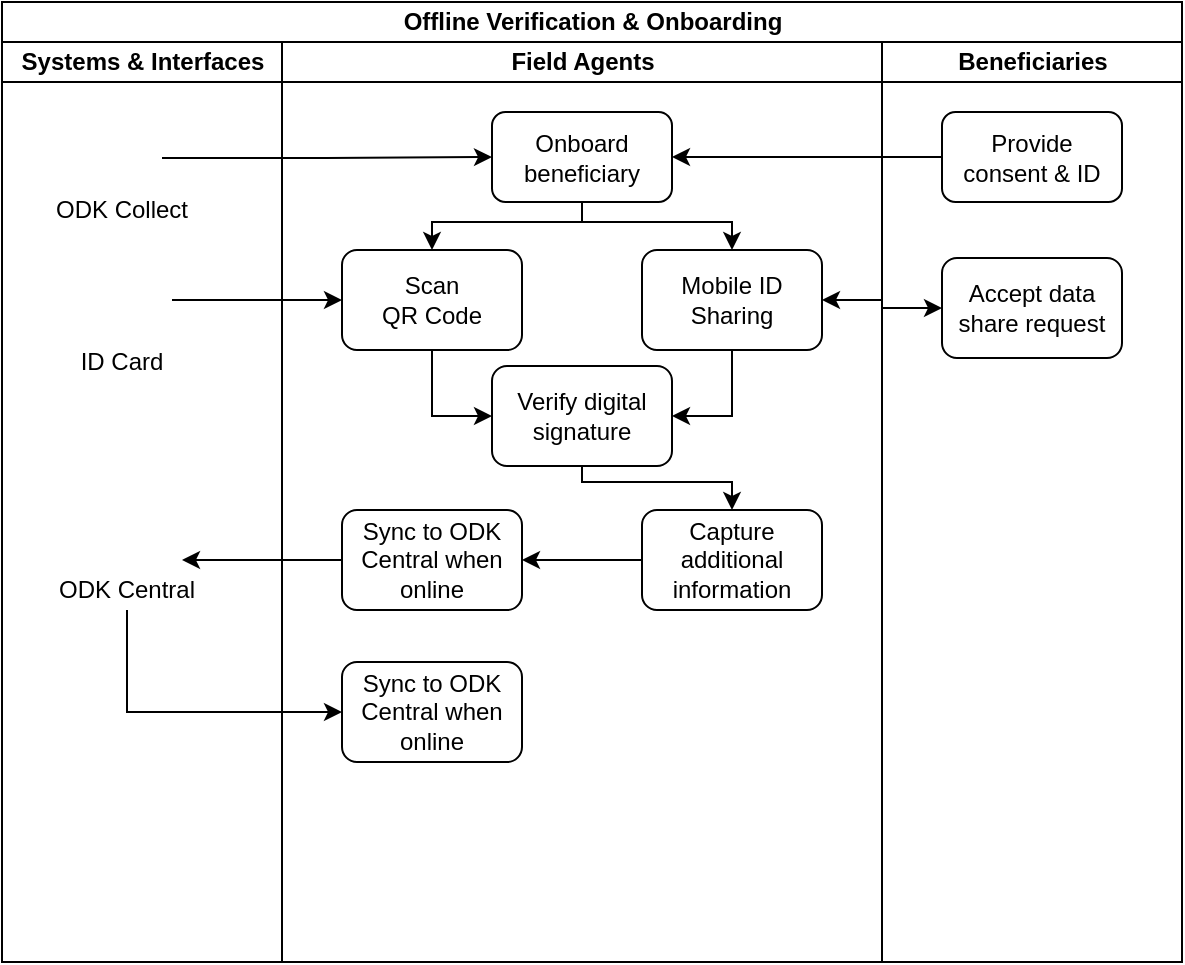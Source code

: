 <mxfile version="20.8.10" type="github">
  <diagram name="Page-1" id="o-WcfcInXSFLguWIEui-">
    <mxGraphModel dx="875" dy="484" grid="1" gridSize="10" guides="1" tooltips="1" connect="1" arrows="1" fold="1" page="1" pageScale="1" pageWidth="800" pageHeight="750" math="0" shadow="0">
      <root>
        <mxCell id="0" />
        <mxCell id="1" parent="0" />
        <mxCell id="ue6BMAs2nXa-dUuCiXmT-1" value="Offline Verification &amp;amp; Onboarding" style="swimlane;childLayout=stackLayout;resizeParent=1;resizeParentMax=0;startSize=20;html=1;" parent="1" vertex="1">
          <mxGeometry x="30" y="30" width="590" height="480" as="geometry">
            <mxRectangle x="190.0" y="10" width="70" height="30" as="alternateBounds" />
          </mxGeometry>
        </mxCell>
        <mxCell id="QSrDR_21kvqN6bvWDip8-5" style="edgeStyle=orthogonalEdgeStyle;rounded=0;orthogonalLoop=1;jettySize=auto;html=1;entryX=0;entryY=0.5;entryDx=0;entryDy=0;" edge="1" parent="ue6BMAs2nXa-dUuCiXmT-1" source="QSrDR_21kvqN6bvWDip8-3" target="QSrDR_21kvqN6bvWDip8-8">
          <mxGeometry relative="1" as="geometry">
            <mxPoint x="240" y="163" as="targetPoint" />
          </mxGeometry>
        </mxCell>
        <mxCell id="ue6BMAs2nXa-dUuCiXmT-2" value="Systems &amp;amp; Interfaces" style="swimlane;startSize=20;html=1;" parent="ue6BMAs2nXa-dUuCiXmT-1" vertex="1">
          <mxGeometry y="20" width="140" height="460" as="geometry">
            <mxRectangle y="20" width="40" height="460" as="alternateBounds" />
          </mxGeometry>
        </mxCell>
        <mxCell id="ue6BMAs2nXa-dUuCiXmT-31" value="" style="shape=image;verticalLabelPosition=bottom;verticalAlign=top;imageAspect=0;image=https://play-lh.googleusercontent.com/o1wBffF6jmXOXSGs6OQDcPwNmrnIMwPX61b00_GfuA27TAG_M592SfylBXB31ExNa8nG=w240-h480-rw" parent="ue6BMAs2nXa-dUuCiXmT-2" vertex="1">
          <mxGeometry x="40" y="38" width="40" height="40" as="geometry" />
        </mxCell>
        <mxCell id="QSrDR_21kvqN6bvWDip8-3" value="" style="shape=image;verticalLabelPosition=bottom;verticalAlign=top;imageAspect=0;image=https://cdn3.iconfinder.com/data/icons/documents-id-cards/64/47_id-card-qr-code-512.png" vertex="1" parent="ue6BMAs2nXa-dUuCiXmT-2">
          <mxGeometry x="35" y="104" width="50" height="50" as="geometry" />
        </mxCell>
        <mxCell id="QSrDR_21kvqN6bvWDip8-24" value="ODK Collect" style="text;html=1;strokeColor=none;fillColor=none;align=center;verticalAlign=middle;whiteSpace=wrap;rounded=0;" vertex="1" parent="ue6BMAs2nXa-dUuCiXmT-2">
          <mxGeometry x="25" y="69" width="70" height="30" as="geometry" />
        </mxCell>
        <mxCell id="QSrDR_21kvqN6bvWDip8-27" value="ID Card" style="text;html=1;strokeColor=none;fillColor=none;align=center;verticalAlign=middle;whiteSpace=wrap;rounded=0;" vertex="1" parent="ue6BMAs2nXa-dUuCiXmT-2">
          <mxGeometry x="25" y="150" width="70" height="20" as="geometry" />
        </mxCell>
        <mxCell id="QSrDR_21kvqN6bvWDip8-34" value="" style="group" vertex="1" connectable="0" parent="ue6BMAs2nXa-dUuCiXmT-2">
          <mxGeometry x="25" y="240" width="75" height="44" as="geometry" />
        </mxCell>
        <mxCell id="QSrDR_21kvqN6bvWDip8-31" value="" style="shape=image;verticalLabelPosition=bottom;verticalAlign=top;imageAspect=0;image=https://docs.getodk.org/_static/odk-logo.svg" vertex="1" parent="QSrDR_21kvqN6bvWDip8-34">
          <mxGeometry x="15" width="45" height="24" as="geometry" />
        </mxCell>
        <mxCell id="QSrDR_21kvqN6bvWDip8-32" value="ODK Central" style="text;html=1;strokeColor=none;fillColor=none;align=center;verticalAlign=middle;whiteSpace=wrap;rounded=0;" vertex="1" parent="QSrDR_21kvqN6bvWDip8-34">
          <mxGeometry y="24" width="75" height="20" as="geometry" />
        </mxCell>
        <mxCell id="ue6BMAs2nXa-dUuCiXmT-3" value="Field Agents" style="swimlane;startSize=20;html=1;" parent="ue6BMAs2nXa-dUuCiXmT-1" vertex="1">
          <mxGeometry x="140" y="20" width="300" height="460" as="geometry" />
        </mxCell>
        <mxCell id="QSrDR_21kvqN6bvWDip8-12" style="edgeStyle=orthogonalEdgeStyle;rounded=0;orthogonalLoop=1;jettySize=auto;html=1;entryX=0.5;entryY=0;entryDx=0;entryDy=0;exitX=0.5;exitY=1;exitDx=0;exitDy=0;" edge="1" parent="ue6BMAs2nXa-dUuCiXmT-3" source="QSrDR_21kvqN6bvWDip8-1" target="QSrDR_21kvqN6bvWDip8-8">
          <mxGeometry relative="1" as="geometry">
            <Array as="points">
              <mxPoint x="150" y="90" />
              <mxPoint x="75" y="90" />
            </Array>
          </mxGeometry>
        </mxCell>
        <mxCell id="QSrDR_21kvqN6bvWDip8-1" value="Onboard beneficiary" style="rounded=1;whiteSpace=wrap;html=1;" vertex="1" parent="ue6BMAs2nXa-dUuCiXmT-3">
          <mxGeometry x="105" y="35" width="90" height="45" as="geometry" />
        </mxCell>
        <mxCell id="QSrDR_21kvqN6bvWDip8-18" style="edgeStyle=orthogonalEdgeStyle;rounded=0;orthogonalLoop=1;jettySize=auto;html=1;entryX=0;entryY=0.5;entryDx=0;entryDy=0;startArrow=none;startFill=0;" edge="1" parent="ue6BMAs2nXa-dUuCiXmT-3" source="QSrDR_21kvqN6bvWDip8-8" target="QSrDR_21kvqN6bvWDip8-15">
          <mxGeometry relative="1" as="geometry" />
        </mxCell>
        <mxCell id="QSrDR_21kvqN6bvWDip8-8" value="Scan &lt;br&gt;QR Code" style="rounded=1;whiteSpace=wrap;html=1;" vertex="1" parent="ue6BMAs2nXa-dUuCiXmT-3">
          <mxGeometry x="30" y="104" width="90" height="50" as="geometry" />
        </mxCell>
        <mxCell id="QSrDR_21kvqN6bvWDip8-19" style="edgeStyle=orthogonalEdgeStyle;rounded=0;orthogonalLoop=1;jettySize=auto;html=1;entryX=1;entryY=0.5;entryDx=0;entryDy=0;startArrow=none;startFill=0;" edge="1" parent="ue6BMAs2nXa-dUuCiXmT-3" source="QSrDR_21kvqN6bvWDip8-10" target="QSrDR_21kvqN6bvWDip8-15">
          <mxGeometry relative="1" as="geometry" />
        </mxCell>
        <mxCell id="QSrDR_21kvqN6bvWDip8-10" value="Mobile ID Sharing" style="rounded=1;whiteSpace=wrap;html=1;" vertex="1" parent="ue6BMAs2nXa-dUuCiXmT-3">
          <mxGeometry x="180" y="104" width="90" height="50" as="geometry" />
        </mxCell>
        <mxCell id="QSrDR_21kvqN6bvWDip8-13" style="edgeStyle=orthogonalEdgeStyle;rounded=0;orthogonalLoop=1;jettySize=auto;html=1;entryX=0.5;entryY=0;entryDx=0;entryDy=0;exitX=0.5;exitY=1;exitDx=0;exitDy=0;" edge="1" parent="ue6BMAs2nXa-dUuCiXmT-3" source="QSrDR_21kvqN6bvWDip8-1" target="QSrDR_21kvqN6bvWDip8-10">
          <mxGeometry relative="1" as="geometry">
            <mxPoint x="150" y="130" as="targetPoint" />
            <Array as="points">
              <mxPoint x="150" y="90" />
              <mxPoint x="225" y="90" />
            </Array>
          </mxGeometry>
        </mxCell>
        <mxCell id="QSrDR_21kvqN6bvWDip8-23" value="" style="edgeStyle=orthogonalEdgeStyle;rounded=0;orthogonalLoop=1;jettySize=auto;html=1;startArrow=none;startFill=0;entryX=0.5;entryY=0;entryDx=0;entryDy=0;" edge="1" parent="ue6BMAs2nXa-dUuCiXmT-3" source="QSrDR_21kvqN6bvWDip8-15" target="QSrDR_21kvqN6bvWDip8-22">
          <mxGeometry relative="1" as="geometry">
            <Array as="points">
              <mxPoint x="150" y="220" />
              <mxPoint x="225" y="220" />
            </Array>
          </mxGeometry>
        </mxCell>
        <mxCell id="QSrDR_21kvqN6bvWDip8-15" value="Verify digital signature" style="rounded=1;whiteSpace=wrap;html=1;" vertex="1" parent="ue6BMAs2nXa-dUuCiXmT-3">
          <mxGeometry x="105" y="162" width="90" height="50" as="geometry" />
        </mxCell>
        <mxCell id="QSrDR_21kvqN6bvWDip8-29" value="" style="edgeStyle=orthogonalEdgeStyle;rounded=0;orthogonalLoop=1;jettySize=auto;html=1;startArrow=none;startFill=0;" edge="1" parent="ue6BMAs2nXa-dUuCiXmT-3" source="QSrDR_21kvqN6bvWDip8-22" target="QSrDR_21kvqN6bvWDip8-28">
          <mxGeometry relative="1" as="geometry" />
        </mxCell>
        <mxCell id="QSrDR_21kvqN6bvWDip8-22" value="Capture additional information" style="rounded=1;whiteSpace=wrap;html=1;" vertex="1" parent="ue6BMAs2nXa-dUuCiXmT-3">
          <mxGeometry x="180" y="234" width="90" height="50" as="geometry" />
        </mxCell>
        <mxCell id="QSrDR_21kvqN6bvWDip8-28" value="Sync to ODK Central when online" style="rounded=1;whiteSpace=wrap;html=1;" vertex="1" parent="ue6BMAs2nXa-dUuCiXmT-3">
          <mxGeometry x="30" y="234" width="90" height="50" as="geometry" />
        </mxCell>
        <mxCell id="QSrDR_21kvqN6bvWDip8-38" value="Sync to ODK Central when online" style="rounded=1;whiteSpace=wrap;html=1;" vertex="1" parent="ue6BMAs2nXa-dUuCiXmT-3">
          <mxGeometry x="30" y="310" width="90" height="50" as="geometry" />
        </mxCell>
        <mxCell id="ue6BMAs2nXa-dUuCiXmT-4" value="Beneficiaries" style="swimlane;startSize=20;html=1;" parent="ue6BMAs2nXa-dUuCiXmT-1" vertex="1">
          <mxGeometry x="440" y="20" width="150" height="460" as="geometry" />
        </mxCell>
        <mxCell id="QSrDR_21kvqN6bvWDip8-6" value="Provide &lt;br&gt;consent &amp;amp; ID" style="rounded=1;whiteSpace=wrap;html=1;" vertex="1" parent="ue6BMAs2nXa-dUuCiXmT-4">
          <mxGeometry x="30" y="35" width="90" height="45" as="geometry" />
        </mxCell>
        <mxCell id="QSrDR_21kvqN6bvWDip8-11" value="Accept data share request" style="rounded=1;whiteSpace=wrap;html=1;" vertex="1" parent="ue6BMAs2nXa-dUuCiXmT-4">
          <mxGeometry x="30" y="108" width="90" height="50" as="geometry" />
        </mxCell>
        <mxCell id="QSrDR_21kvqN6bvWDip8-4" style="edgeStyle=orthogonalEdgeStyle;rounded=0;orthogonalLoop=1;jettySize=auto;html=1;" edge="1" parent="ue6BMAs2nXa-dUuCiXmT-1" source="ue6BMAs2nXa-dUuCiXmT-31" target="QSrDR_21kvqN6bvWDip8-1">
          <mxGeometry relative="1" as="geometry" />
        </mxCell>
        <mxCell id="QSrDR_21kvqN6bvWDip8-7" style="edgeStyle=orthogonalEdgeStyle;rounded=0;orthogonalLoop=1;jettySize=auto;html=1;entryX=1;entryY=0.5;entryDx=0;entryDy=0;" edge="1" parent="ue6BMAs2nXa-dUuCiXmT-1" source="QSrDR_21kvqN6bvWDip8-6" target="QSrDR_21kvqN6bvWDip8-1">
          <mxGeometry relative="1" as="geometry" />
        </mxCell>
        <mxCell id="QSrDR_21kvqN6bvWDip8-14" style="edgeStyle=orthogonalEdgeStyle;rounded=0;orthogonalLoop=1;jettySize=auto;html=1;startArrow=classic;startFill=1;" edge="1" parent="ue6BMAs2nXa-dUuCiXmT-1" source="QSrDR_21kvqN6bvWDip8-11" target="QSrDR_21kvqN6bvWDip8-10">
          <mxGeometry relative="1" as="geometry" />
        </mxCell>
        <mxCell id="QSrDR_21kvqN6bvWDip8-39" style="edgeStyle=orthogonalEdgeStyle;rounded=0;orthogonalLoop=1;jettySize=auto;html=1;entryX=0;entryY=0.5;entryDx=0;entryDy=0;startArrow=none;startFill=0;" edge="1" parent="ue6BMAs2nXa-dUuCiXmT-1" source="QSrDR_21kvqN6bvWDip8-32" target="QSrDR_21kvqN6bvWDip8-38">
          <mxGeometry relative="1" as="geometry">
            <Array as="points">
              <mxPoint x="63" y="355" />
            </Array>
          </mxGeometry>
        </mxCell>
        <mxCell id="QSrDR_21kvqN6bvWDip8-36" style="edgeStyle=orthogonalEdgeStyle;rounded=0;orthogonalLoop=1;jettySize=auto;html=1;startArrow=none;startFill=0;" edge="1" parent="1" source="QSrDR_21kvqN6bvWDip8-28">
          <mxGeometry relative="1" as="geometry">
            <mxPoint x="120" y="309" as="targetPoint" />
          </mxGeometry>
        </mxCell>
      </root>
    </mxGraphModel>
  </diagram>
</mxfile>
